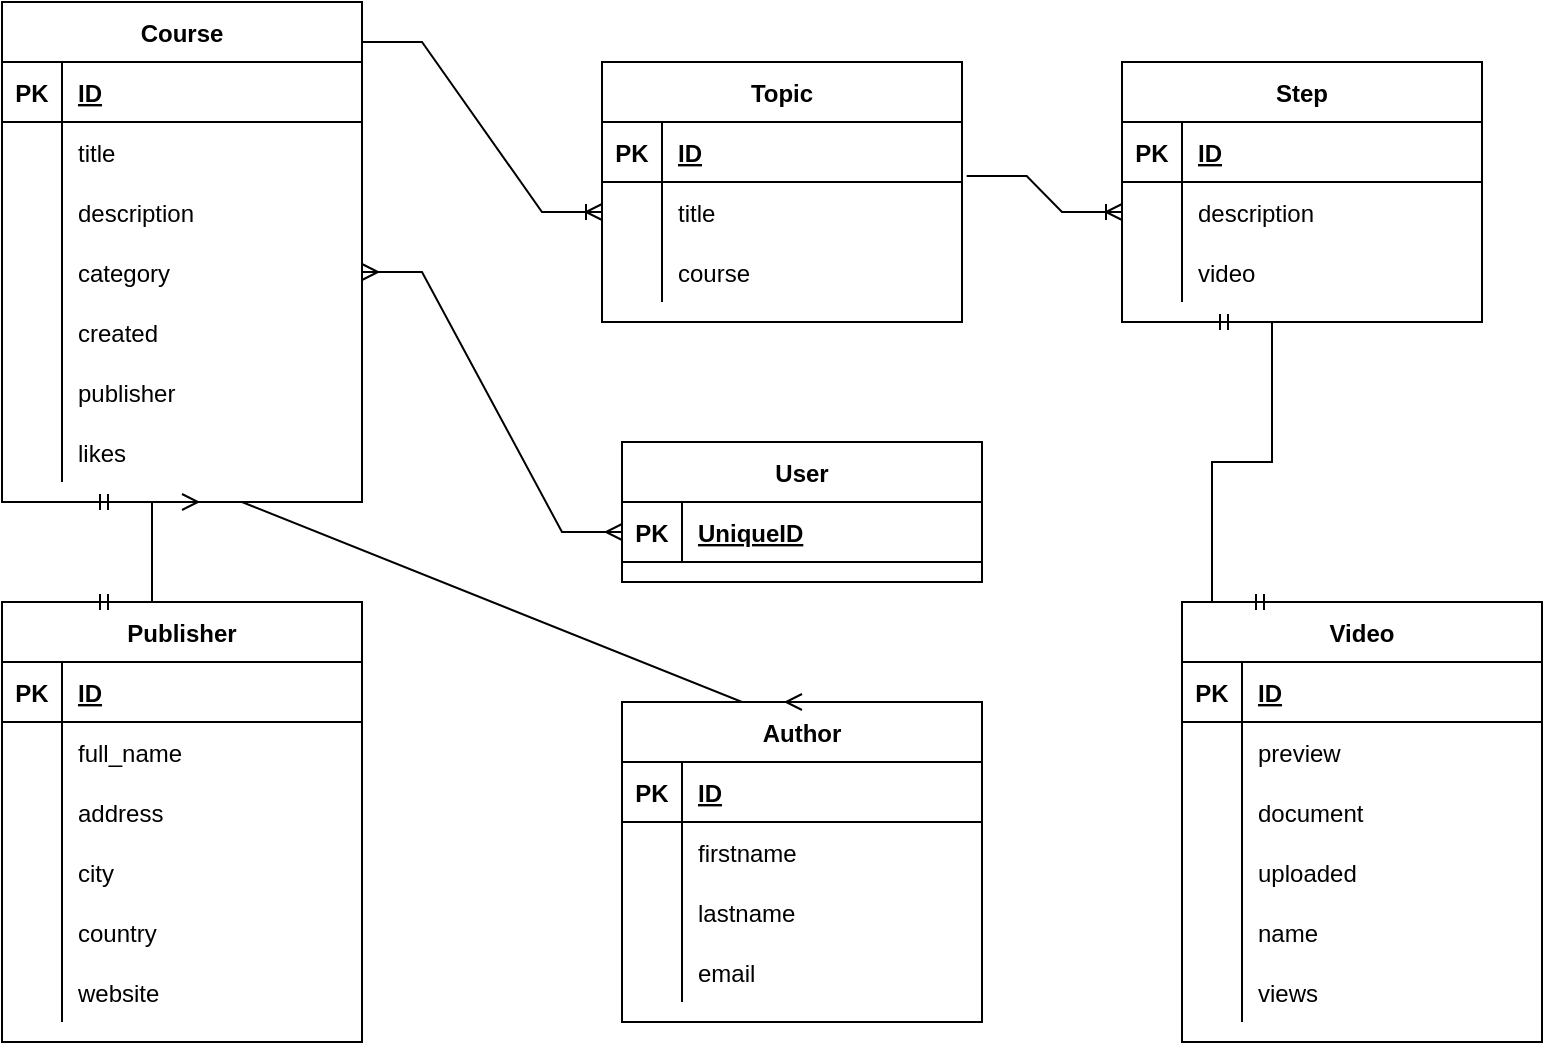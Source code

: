<mxfile version="18.0.0" type="github">
  <diagram id="31JchUghh7xMWjv64xcU" name="Page-1">
    <mxGraphModel dx="1038" dy="584" grid="1" gridSize="10" guides="1" tooltips="1" connect="1" arrows="1" fold="1" page="1" pageScale="1" pageWidth="850" pageHeight="1100" math="0" shadow="0">
      <root>
        <mxCell id="0" />
        <mxCell id="1" parent="0" />
        <mxCell id="lIqub98OcKJCfehz30Aa-1" value="Course" style="shape=table;startSize=30;container=1;collapsible=1;childLayout=tableLayout;fixedRows=1;rowLines=0;fontStyle=1;align=center;resizeLast=1;" parent="1" vertex="1">
          <mxGeometry x="50" y="70" width="180" height="250" as="geometry" />
        </mxCell>
        <mxCell id="lIqub98OcKJCfehz30Aa-2" value="" style="shape=tableRow;horizontal=0;startSize=0;swimlaneHead=0;swimlaneBody=0;fillColor=none;collapsible=0;dropTarget=0;points=[[0,0.5],[1,0.5]];portConstraint=eastwest;top=0;left=0;right=0;bottom=1;" parent="lIqub98OcKJCfehz30Aa-1" vertex="1">
          <mxGeometry y="30" width="180" height="30" as="geometry" />
        </mxCell>
        <mxCell id="lIqub98OcKJCfehz30Aa-3" value="PK" style="shape=partialRectangle;connectable=0;fillColor=none;top=0;left=0;bottom=0;right=0;fontStyle=1;overflow=hidden;" parent="lIqub98OcKJCfehz30Aa-2" vertex="1">
          <mxGeometry width="30" height="30" as="geometry">
            <mxRectangle width="30" height="30" as="alternateBounds" />
          </mxGeometry>
        </mxCell>
        <mxCell id="lIqub98OcKJCfehz30Aa-4" value="ID" style="shape=partialRectangle;connectable=0;fillColor=none;top=0;left=0;bottom=0;right=0;align=left;spacingLeft=6;fontStyle=5;overflow=hidden;" parent="lIqub98OcKJCfehz30Aa-2" vertex="1">
          <mxGeometry x="30" width="150" height="30" as="geometry">
            <mxRectangle width="150" height="30" as="alternateBounds" />
          </mxGeometry>
        </mxCell>
        <mxCell id="lIqub98OcKJCfehz30Aa-5" value="" style="shape=tableRow;horizontal=0;startSize=0;swimlaneHead=0;swimlaneBody=0;fillColor=none;collapsible=0;dropTarget=0;points=[[0,0.5],[1,0.5]];portConstraint=eastwest;top=0;left=0;right=0;bottom=0;" parent="lIqub98OcKJCfehz30Aa-1" vertex="1">
          <mxGeometry y="60" width="180" height="30" as="geometry" />
        </mxCell>
        <mxCell id="lIqub98OcKJCfehz30Aa-6" value="" style="shape=partialRectangle;connectable=0;fillColor=none;top=0;left=0;bottom=0;right=0;editable=1;overflow=hidden;" parent="lIqub98OcKJCfehz30Aa-5" vertex="1">
          <mxGeometry width="30" height="30" as="geometry">
            <mxRectangle width="30" height="30" as="alternateBounds" />
          </mxGeometry>
        </mxCell>
        <mxCell id="lIqub98OcKJCfehz30Aa-7" value="title" style="shape=partialRectangle;connectable=0;fillColor=none;top=0;left=0;bottom=0;right=0;align=left;spacingLeft=6;overflow=hidden;" parent="lIqub98OcKJCfehz30Aa-5" vertex="1">
          <mxGeometry x="30" width="150" height="30" as="geometry">
            <mxRectangle width="150" height="30" as="alternateBounds" />
          </mxGeometry>
        </mxCell>
        <mxCell id="lIqub98OcKJCfehz30Aa-8" value="" style="shape=tableRow;horizontal=0;startSize=0;swimlaneHead=0;swimlaneBody=0;fillColor=none;collapsible=0;dropTarget=0;points=[[0,0.5],[1,0.5]];portConstraint=eastwest;top=0;left=0;right=0;bottom=0;" parent="lIqub98OcKJCfehz30Aa-1" vertex="1">
          <mxGeometry y="90" width="180" height="30" as="geometry" />
        </mxCell>
        <mxCell id="lIqub98OcKJCfehz30Aa-9" value="" style="shape=partialRectangle;connectable=0;fillColor=none;top=0;left=0;bottom=0;right=0;editable=1;overflow=hidden;" parent="lIqub98OcKJCfehz30Aa-8" vertex="1">
          <mxGeometry width="30" height="30" as="geometry">
            <mxRectangle width="30" height="30" as="alternateBounds" />
          </mxGeometry>
        </mxCell>
        <mxCell id="lIqub98OcKJCfehz30Aa-10" value="description" style="shape=partialRectangle;connectable=0;fillColor=none;top=0;left=0;bottom=0;right=0;align=left;spacingLeft=6;overflow=hidden;" parent="lIqub98OcKJCfehz30Aa-8" vertex="1">
          <mxGeometry x="30" width="150" height="30" as="geometry">
            <mxRectangle width="150" height="30" as="alternateBounds" />
          </mxGeometry>
        </mxCell>
        <mxCell id="lIqub98OcKJCfehz30Aa-11" value="" style="shape=tableRow;horizontal=0;startSize=0;swimlaneHead=0;swimlaneBody=0;fillColor=none;collapsible=0;dropTarget=0;points=[[0,0.5],[1,0.5]];portConstraint=eastwest;top=0;left=0;right=0;bottom=0;" parent="lIqub98OcKJCfehz30Aa-1" vertex="1">
          <mxGeometry y="120" width="180" height="30" as="geometry" />
        </mxCell>
        <mxCell id="lIqub98OcKJCfehz30Aa-12" value="" style="shape=partialRectangle;connectable=0;fillColor=none;top=0;left=0;bottom=0;right=0;editable=1;overflow=hidden;" parent="lIqub98OcKJCfehz30Aa-11" vertex="1">
          <mxGeometry width="30" height="30" as="geometry">
            <mxRectangle width="30" height="30" as="alternateBounds" />
          </mxGeometry>
        </mxCell>
        <mxCell id="lIqub98OcKJCfehz30Aa-13" value="category" style="shape=partialRectangle;connectable=0;fillColor=none;top=0;left=0;bottom=0;right=0;align=left;spacingLeft=6;overflow=hidden;" parent="lIqub98OcKJCfehz30Aa-11" vertex="1">
          <mxGeometry x="30" width="150" height="30" as="geometry">
            <mxRectangle width="150" height="30" as="alternateBounds" />
          </mxGeometry>
        </mxCell>
        <mxCell id="lIqub98OcKJCfehz30Aa-55" style="shape=tableRow;horizontal=0;startSize=0;swimlaneHead=0;swimlaneBody=0;fillColor=none;collapsible=0;dropTarget=0;points=[[0,0.5],[1,0.5]];portConstraint=eastwest;top=0;left=0;right=0;bottom=0;" parent="lIqub98OcKJCfehz30Aa-1" vertex="1">
          <mxGeometry y="150" width="180" height="30" as="geometry" />
        </mxCell>
        <mxCell id="lIqub98OcKJCfehz30Aa-56" style="shape=partialRectangle;connectable=0;fillColor=none;top=0;left=0;bottom=0;right=0;editable=1;overflow=hidden;" parent="lIqub98OcKJCfehz30Aa-55" vertex="1">
          <mxGeometry width="30" height="30" as="geometry">
            <mxRectangle width="30" height="30" as="alternateBounds" />
          </mxGeometry>
        </mxCell>
        <mxCell id="lIqub98OcKJCfehz30Aa-57" value="created" style="shape=partialRectangle;connectable=0;fillColor=none;top=0;left=0;bottom=0;right=0;align=left;spacingLeft=6;overflow=hidden;" parent="lIqub98OcKJCfehz30Aa-55" vertex="1">
          <mxGeometry x="30" width="150" height="30" as="geometry">
            <mxRectangle width="150" height="30" as="alternateBounds" />
          </mxGeometry>
        </mxCell>
        <mxCell id="lIqub98OcKJCfehz30Aa-61" style="shape=tableRow;horizontal=0;startSize=0;swimlaneHead=0;swimlaneBody=0;fillColor=none;collapsible=0;dropTarget=0;points=[[0,0.5],[1,0.5]];portConstraint=eastwest;top=0;left=0;right=0;bottom=0;" parent="lIqub98OcKJCfehz30Aa-1" vertex="1">
          <mxGeometry y="180" width="180" height="30" as="geometry" />
        </mxCell>
        <mxCell id="lIqub98OcKJCfehz30Aa-62" style="shape=partialRectangle;connectable=0;fillColor=none;top=0;left=0;bottom=0;right=0;editable=1;overflow=hidden;" parent="lIqub98OcKJCfehz30Aa-61" vertex="1">
          <mxGeometry width="30" height="30" as="geometry">
            <mxRectangle width="30" height="30" as="alternateBounds" />
          </mxGeometry>
        </mxCell>
        <mxCell id="lIqub98OcKJCfehz30Aa-63" value="publisher" style="shape=partialRectangle;connectable=0;fillColor=none;top=0;left=0;bottom=0;right=0;align=left;spacingLeft=6;overflow=hidden;" parent="lIqub98OcKJCfehz30Aa-61" vertex="1">
          <mxGeometry x="30" width="150" height="30" as="geometry">
            <mxRectangle width="150" height="30" as="alternateBounds" />
          </mxGeometry>
        </mxCell>
        <mxCell id="lIqub98OcKJCfehz30Aa-133" style="shape=tableRow;horizontal=0;startSize=0;swimlaneHead=0;swimlaneBody=0;fillColor=none;collapsible=0;dropTarget=0;points=[[0,0.5],[1,0.5]];portConstraint=eastwest;top=0;left=0;right=0;bottom=0;" parent="lIqub98OcKJCfehz30Aa-1" vertex="1">
          <mxGeometry y="210" width="180" height="30" as="geometry" />
        </mxCell>
        <mxCell id="lIqub98OcKJCfehz30Aa-134" style="shape=partialRectangle;connectable=0;fillColor=none;top=0;left=0;bottom=0;right=0;editable=1;overflow=hidden;" parent="lIqub98OcKJCfehz30Aa-133" vertex="1">
          <mxGeometry width="30" height="30" as="geometry">
            <mxRectangle width="30" height="30" as="alternateBounds" />
          </mxGeometry>
        </mxCell>
        <mxCell id="lIqub98OcKJCfehz30Aa-135" value="likes" style="shape=partialRectangle;connectable=0;fillColor=none;top=0;left=0;bottom=0;right=0;align=left;spacingLeft=6;overflow=hidden;" parent="lIqub98OcKJCfehz30Aa-133" vertex="1">
          <mxGeometry x="30" width="150" height="30" as="geometry">
            <mxRectangle width="150" height="30" as="alternateBounds" />
          </mxGeometry>
        </mxCell>
        <mxCell id="lIqub98OcKJCfehz30Aa-14" value="Topic" style="shape=table;startSize=30;container=1;collapsible=1;childLayout=tableLayout;fixedRows=1;rowLines=0;fontStyle=1;align=center;resizeLast=1;" parent="1" vertex="1">
          <mxGeometry x="350" y="100" width="180" height="130" as="geometry" />
        </mxCell>
        <mxCell id="lIqub98OcKJCfehz30Aa-15" value="" style="shape=tableRow;horizontal=0;startSize=0;swimlaneHead=0;swimlaneBody=0;fillColor=none;collapsible=0;dropTarget=0;points=[[0,0.5],[1,0.5]];portConstraint=eastwest;top=0;left=0;right=0;bottom=1;" parent="lIqub98OcKJCfehz30Aa-14" vertex="1">
          <mxGeometry y="30" width="180" height="30" as="geometry" />
        </mxCell>
        <mxCell id="lIqub98OcKJCfehz30Aa-16" value="PK" style="shape=partialRectangle;connectable=0;fillColor=none;top=0;left=0;bottom=0;right=0;fontStyle=1;overflow=hidden;" parent="lIqub98OcKJCfehz30Aa-15" vertex="1">
          <mxGeometry width="30" height="30" as="geometry">
            <mxRectangle width="30" height="30" as="alternateBounds" />
          </mxGeometry>
        </mxCell>
        <mxCell id="lIqub98OcKJCfehz30Aa-17" value="ID" style="shape=partialRectangle;connectable=0;fillColor=none;top=0;left=0;bottom=0;right=0;align=left;spacingLeft=6;fontStyle=5;overflow=hidden;" parent="lIqub98OcKJCfehz30Aa-15" vertex="1">
          <mxGeometry x="30" width="150" height="30" as="geometry">
            <mxRectangle width="150" height="30" as="alternateBounds" />
          </mxGeometry>
        </mxCell>
        <mxCell id="lIqub98OcKJCfehz30Aa-18" value="" style="shape=tableRow;horizontal=0;startSize=0;swimlaneHead=0;swimlaneBody=0;fillColor=none;collapsible=0;dropTarget=0;points=[[0,0.5],[1,0.5]];portConstraint=eastwest;top=0;left=0;right=0;bottom=0;" parent="lIqub98OcKJCfehz30Aa-14" vertex="1">
          <mxGeometry y="60" width="180" height="30" as="geometry" />
        </mxCell>
        <mxCell id="lIqub98OcKJCfehz30Aa-19" value="" style="shape=partialRectangle;connectable=0;fillColor=none;top=0;left=0;bottom=0;right=0;editable=1;overflow=hidden;" parent="lIqub98OcKJCfehz30Aa-18" vertex="1">
          <mxGeometry width="30" height="30" as="geometry">
            <mxRectangle width="30" height="30" as="alternateBounds" />
          </mxGeometry>
        </mxCell>
        <mxCell id="lIqub98OcKJCfehz30Aa-20" value="title" style="shape=partialRectangle;connectable=0;fillColor=none;top=0;left=0;bottom=0;right=0;align=left;spacingLeft=6;overflow=hidden;" parent="lIqub98OcKJCfehz30Aa-18" vertex="1">
          <mxGeometry x="30" width="150" height="30" as="geometry">
            <mxRectangle width="150" height="30" as="alternateBounds" />
          </mxGeometry>
        </mxCell>
        <mxCell id="lIqub98OcKJCfehz30Aa-58" style="shape=tableRow;horizontal=0;startSize=0;swimlaneHead=0;swimlaneBody=0;fillColor=none;collapsible=0;dropTarget=0;points=[[0,0.5],[1,0.5]];portConstraint=eastwest;top=0;left=0;right=0;bottom=0;" parent="lIqub98OcKJCfehz30Aa-14" vertex="1">
          <mxGeometry y="90" width="180" height="30" as="geometry" />
        </mxCell>
        <mxCell id="lIqub98OcKJCfehz30Aa-59" style="shape=partialRectangle;connectable=0;fillColor=none;top=0;left=0;bottom=0;right=0;editable=1;overflow=hidden;" parent="lIqub98OcKJCfehz30Aa-58" vertex="1">
          <mxGeometry width="30" height="30" as="geometry">
            <mxRectangle width="30" height="30" as="alternateBounds" />
          </mxGeometry>
        </mxCell>
        <mxCell id="lIqub98OcKJCfehz30Aa-60" value="course" style="shape=partialRectangle;connectable=0;fillColor=none;top=0;left=0;bottom=0;right=0;align=left;spacingLeft=6;overflow=hidden;" parent="lIqub98OcKJCfehz30Aa-58" vertex="1">
          <mxGeometry x="30" width="150" height="30" as="geometry">
            <mxRectangle width="150" height="30" as="alternateBounds" />
          </mxGeometry>
        </mxCell>
        <mxCell id="lIqub98OcKJCfehz30Aa-27" value="Step" style="shape=table;startSize=30;container=1;collapsible=1;childLayout=tableLayout;fixedRows=1;rowLines=0;fontStyle=1;align=center;resizeLast=1;" parent="1" vertex="1">
          <mxGeometry x="610" y="100" width="180" height="130" as="geometry" />
        </mxCell>
        <mxCell id="lIqub98OcKJCfehz30Aa-28" value="" style="shape=tableRow;horizontal=0;startSize=0;swimlaneHead=0;swimlaneBody=0;fillColor=none;collapsible=0;dropTarget=0;points=[[0,0.5],[1,0.5]];portConstraint=eastwest;top=0;left=0;right=0;bottom=1;" parent="lIqub98OcKJCfehz30Aa-27" vertex="1">
          <mxGeometry y="30" width="180" height="30" as="geometry" />
        </mxCell>
        <mxCell id="lIqub98OcKJCfehz30Aa-29" value="PK" style="shape=partialRectangle;connectable=0;fillColor=none;top=0;left=0;bottom=0;right=0;fontStyle=1;overflow=hidden;" parent="lIqub98OcKJCfehz30Aa-28" vertex="1">
          <mxGeometry width="30" height="30" as="geometry">
            <mxRectangle width="30" height="30" as="alternateBounds" />
          </mxGeometry>
        </mxCell>
        <mxCell id="lIqub98OcKJCfehz30Aa-30" value="ID" style="shape=partialRectangle;connectable=0;fillColor=none;top=0;left=0;bottom=0;right=0;align=left;spacingLeft=6;fontStyle=5;overflow=hidden;" parent="lIqub98OcKJCfehz30Aa-28" vertex="1">
          <mxGeometry x="30" width="150" height="30" as="geometry">
            <mxRectangle width="150" height="30" as="alternateBounds" />
          </mxGeometry>
        </mxCell>
        <mxCell id="lIqub98OcKJCfehz30Aa-31" value="" style="shape=tableRow;horizontal=0;startSize=0;swimlaneHead=0;swimlaneBody=0;fillColor=none;collapsible=0;dropTarget=0;points=[[0,0.5],[1,0.5]];portConstraint=eastwest;top=0;left=0;right=0;bottom=0;" parent="lIqub98OcKJCfehz30Aa-27" vertex="1">
          <mxGeometry y="60" width="180" height="30" as="geometry" />
        </mxCell>
        <mxCell id="lIqub98OcKJCfehz30Aa-32" value="" style="shape=partialRectangle;connectable=0;fillColor=none;top=0;left=0;bottom=0;right=0;editable=1;overflow=hidden;" parent="lIqub98OcKJCfehz30Aa-31" vertex="1">
          <mxGeometry width="30" height="30" as="geometry">
            <mxRectangle width="30" height="30" as="alternateBounds" />
          </mxGeometry>
        </mxCell>
        <mxCell id="lIqub98OcKJCfehz30Aa-33" value="description" style="shape=partialRectangle;connectable=0;fillColor=none;top=0;left=0;bottom=0;right=0;align=left;spacingLeft=6;overflow=hidden;" parent="lIqub98OcKJCfehz30Aa-31" vertex="1">
          <mxGeometry x="30" width="150" height="30" as="geometry">
            <mxRectangle width="150" height="30" as="alternateBounds" />
          </mxGeometry>
        </mxCell>
        <mxCell id="lIqub98OcKJCfehz30Aa-34" value="" style="shape=tableRow;horizontal=0;startSize=0;swimlaneHead=0;swimlaneBody=0;fillColor=none;collapsible=0;dropTarget=0;points=[[0,0.5],[1,0.5]];portConstraint=eastwest;top=0;left=0;right=0;bottom=0;" parent="lIqub98OcKJCfehz30Aa-27" vertex="1">
          <mxGeometry y="90" width="180" height="30" as="geometry" />
        </mxCell>
        <mxCell id="lIqub98OcKJCfehz30Aa-35" value="" style="shape=partialRectangle;connectable=0;fillColor=none;top=0;left=0;bottom=0;right=0;editable=1;overflow=hidden;" parent="lIqub98OcKJCfehz30Aa-34" vertex="1">
          <mxGeometry width="30" height="30" as="geometry">
            <mxRectangle width="30" height="30" as="alternateBounds" />
          </mxGeometry>
        </mxCell>
        <mxCell id="lIqub98OcKJCfehz30Aa-36" value="video" style="shape=partialRectangle;connectable=0;fillColor=none;top=0;left=0;bottom=0;right=0;align=left;spacingLeft=6;overflow=hidden;" parent="lIqub98OcKJCfehz30Aa-34" vertex="1">
          <mxGeometry x="30" width="150" height="30" as="geometry">
            <mxRectangle width="150" height="30" as="alternateBounds" />
          </mxGeometry>
        </mxCell>
        <mxCell id="lIqub98OcKJCfehz30Aa-64" value="Publisher" style="shape=table;startSize=30;container=1;collapsible=1;childLayout=tableLayout;fixedRows=1;rowLines=0;fontStyle=1;align=center;resizeLast=1;" parent="1" vertex="1">
          <mxGeometry x="50" y="370" width="180" height="220" as="geometry" />
        </mxCell>
        <mxCell id="lIqub98OcKJCfehz30Aa-65" value="" style="shape=tableRow;horizontal=0;startSize=0;swimlaneHead=0;swimlaneBody=0;fillColor=none;collapsible=0;dropTarget=0;points=[[0,0.5],[1,0.5]];portConstraint=eastwest;top=0;left=0;right=0;bottom=1;" parent="lIqub98OcKJCfehz30Aa-64" vertex="1">
          <mxGeometry y="30" width="180" height="30" as="geometry" />
        </mxCell>
        <mxCell id="lIqub98OcKJCfehz30Aa-66" value="PK" style="shape=partialRectangle;connectable=0;fillColor=none;top=0;left=0;bottom=0;right=0;fontStyle=1;overflow=hidden;" parent="lIqub98OcKJCfehz30Aa-65" vertex="1">
          <mxGeometry width="30" height="30" as="geometry">
            <mxRectangle width="30" height="30" as="alternateBounds" />
          </mxGeometry>
        </mxCell>
        <mxCell id="lIqub98OcKJCfehz30Aa-67" value="ID" style="shape=partialRectangle;connectable=0;fillColor=none;top=0;left=0;bottom=0;right=0;align=left;spacingLeft=6;fontStyle=5;overflow=hidden;" parent="lIqub98OcKJCfehz30Aa-65" vertex="1">
          <mxGeometry x="30" width="150" height="30" as="geometry">
            <mxRectangle width="150" height="30" as="alternateBounds" />
          </mxGeometry>
        </mxCell>
        <mxCell id="lIqub98OcKJCfehz30Aa-68" value="" style="shape=tableRow;horizontal=0;startSize=0;swimlaneHead=0;swimlaneBody=0;fillColor=none;collapsible=0;dropTarget=0;points=[[0,0.5],[1,0.5]];portConstraint=eastwest;top=0;left=0;right=0;bottom=0;" parent="lIqub98OcKJCfehz30Aa-64" vertex="1">
          <mxGeometry y="60" width="180" height="30" as="geometry" />
        </mxCell>
        <mxCell id="lIqub98OcKJCfehz30Aa-69" value="" style="shape=partialRectangle;connectable=0;fillColor=none;top=0;left=0;bottom=0;right=0;editable=1;overflow=hidden;" parent="lIqub98OcKJCfehz30Aa-68" vertex="1">
          <mxGeometry width="30" height="30" as="geometry">
            <mxRectangle width="30" height="30" as="alternateBounds" />
          </mxGeometry>
        </mxCell>
        <mxCell id="lIqub98OcKJCfehz30Aa-70" value="full_name" style="shape=partialRectangle;connectable=0;fillColor=none;top=0;left=0;bottom=0;right=0;align=left;spacingLeft=6;overflow=hidden;" parent="lIqub98OcKJCfehz30Aa-68" vertex="1">
          <mxGeometry x="30" width="150" height="30" as="geometry">
            <mxRectangle width="150" height="30" as="alternateBounds" />
          </mxGeometry>
        </mxCell>
        <mxCell id="lIqub98OcKJCfehz30Aa-71" value="" style="shape=tableRow;horizontal=0;startSize=0;swimlaneHead=0;swimlaneBody=0;fillColor=none;collapsible=0;dropTarget=0;points=[[0,0.5],[1,0.5]];portConstraint=eastwest;top=0;left=0;right=0;bottom=0;" parent="lIqub98OcKJCfehz30Aa-64" vertex="1">
          <mxGeometry y="90" width="180" height="30" as="geometry" />
        </mxCell>
        <mxCell id="lIqub98OcKJCfehz30Aa-72" value="" style="shape=partialRectangle;connectable=0;fillColor=none;top=0;left=0;bottom=0;right=0;editable=1;overflow=hidden;" parent="lIqub98OcKJCfehz30Aa-71" vertex="1">
          <mxGeometry width="30" height="30" as="geometry">
            <mxRectangle width="30" height="30" as="alternateBounds" />
          </mxGeometry>
        </mxCell>
        <mxCell id="lIqub98OcKJCfehz30Aa-73" value="address" style="shape=partialRectangle;connectable=0;fillColor=none;top=0;left=0;bottom=0;right=0;align=left;spacingLeft=6;overflow=hidden;" parent="lIqub98OcKJCfehz30Aa-71" vertex="1">
          <mxGeometry x="30" width="150" height="30" as="geometry">
            <mxRectangle width="150" height="30" as="alternateBounds" />
          </mxGeometry>
        </mxCell>
        <mxCell id="lIqub98OcKJCfehz30Aa-74" value="" style="shape=tableRow;horizontal=0;startSize=0;swimlaneHead=0;swimlaneBody=0;fillColor=none;collapsible=0;dropTarget=0;points=[[0,0.5],[1,0.5]];portConstraint=eastwest;top=0;left=0;right=0;bottom=0;" parent="lIqub98OcKJCfehz30Aa-64" vertex="1">
          <mxGeometry y="120" width="180" height="30" as="geometry" />
        </mxCell>
        <mxCell id="lIqub98OcKJCfehz30Aa-75" value="" style="shape=partialRectangle;connectable=0;fillColor=none;top=0;left=0;bottom=0;right=0;editable=1;overflow=hidden;" parent="lIqub98OcKJCfehz30Aa-74" vertex="1">
          <mxGeometry width="30" height="30" as="geometry">
            <mxRectangle width="30" height="30" as="alternateBounds" />
          </mxGeometry>
        </mxCell>
        <mxCell id="lIqub98OcKJCfehz30Aa-76" value="city" style="shape=partialRectangle;connectable=0;fillColor=none;top=0;left=0;bottom=0;right=0;align=left;spacingLeft=6;overflow=hidden;" parent="lIqub98OcKJCfehz30Aa-74" vertex="1">
          <mxGeometry x="30" width="150" height="30" as="geometry">
            <mxRectangle width="150" height="30" as="alternateBounds" />
          </mxGeometry>
        </mxCell>
        <mxCell id="lIqub98OcKJCfehz30Aa-106" style="shape=tableRow;horizontal=0;startSize=0;swimlaneHead=0;swimlaneBody=0;fillColor=none;collapsible=0;dropTarget=0;points=[[0,0.5],[1,0.5]];portConstraint=eastwest;top=0;left=0;right=0;bottom=0;" parent="lIqub98OcKJCfehz30Aa-64" vertex="1">
          <mxGeometry y="150" width="180" height="30" as="geometry" />
        </mxCell>
        <mxCell id="lIqub98OcKJCfehz30Aa-107" style="shape=partialRectangle;connectable=0;fillColor=none;top=0;left=0;bottom=0;right=0;editable=1;overflow=hidden;" parent="lIqub98OcKJCfehz30Aa-106" vertex="1">
          <mxGeometry width="30" height="30" as="geometry">
            <mxRectangle width="30" height="30" as="alternateBounds" />
          </mxGeometry>
        </mxCell>
        <mxCell id="lIqub98OcKJCfehz30Aa-108" value="country" style="shape=partialRectangle;connectable=0;fillColor=none;top=0;left=0;bottom=0;right=0;align=left;spacingLeft=6;overflow=hidden;" parent="lIqub98OcKJCfehz30Aa-106" vertex="1">
          <mxGeometry x="30" width="150" height="30" as="geometry">
            <mxRectangle width="150" height="30" as="alternateBounds" />
          </mxGeometry>
        </mxCell>
        <mxCell id="lIqub98OcKJCfehz30Aa-103" style="shape=tableRow;horizontal=0;startSize=0;swimlaneHead=0;swimlaneBody=0;fillColor=none;collapsible=0;dropTarget=0;points=[[0,0.5],[1,0.5]];portConstraint=eastwest;top=0;left=0;right=0;bottom=0;" parent="lIqub98OcKJCfehz30Aa-64" vertex="1">
          <mxGeometry y="180" width="180" height="30" as="geometry" />
        </mxCell>
        <mxCell id="lIqub98OcKJCfehz30Aa-104" style="shape=partialRectangle;connectable=0;fillColor=none;top=0;left=0;bottom=0;right=0;editable=1;overflow=hidden;" parent="lIqub98OcKJCfehz30Aa-103" vertex="1">
          <mxGeometry width="30" height="30" as="geometry">
            <mxRectangle width="30" height="30" as="alternateBounds" />
          </mxGeometry>
        </mxCell>
        <mxCell id="lIqub98OcKJCfehz30Aa-105" value="website" style="shape=partialRectangle;connectable=0;fillColor=none;top=0;left=0;bottom=0;right=0;align=left;spacingLeft=6;overflow=hidden;" parent="lIqub98OcKJCfehz30Aa-103" vertex="1">
          <mxGeometry x="30" width="150" height="30" as="geometry">
            <mxRectangle width="150" height="30" as="alternateBounds" />
          </mxGeometry>
        </mxCell>
        <mxCell id="lIqub98OcKJCfehz30Aa-77" value="Author" style="shape=table;startSize=30;container=1;collapsible=1;childLayout=tableLayout;fixedRows=1;rowLines=0;fontStyle=1;align=center;resizeLast=1;" parent="1" vertex="1">
          <mxGeometry x="360" y="420" width="180" height="160" as="geometry" />
        </mxCell>
        <mxCell id="lIqub98OcKJCfehz30Aa-78" value="" style="shape=tableRow;horizontal=0;startSize=0;swimlaneHead=0;swimlaneBody=0;fillColor=none;collapsible=0;dropTarget=0;points=[[0,0.5],[1,0.5]];portConstraint=eastwest;top=0;left=0;right=0;bottom=1;" parent="lIqub98OcKJCfehz30Aa-77" vertex="1">
          <mxGeometry y="30" width="180" height="30" as="geometry" />
        </mxCell>
        <mxCell id="lIqub98OcKJCfehz30Aa-79" value="PK" style="shape=partialRectangle;connectable=0;fillColor=none;top=0;left=0;bottom=0;right=0;fontStyle=1;overflow=hidden;" parent="lIqub98OcKJCfehz30Aa-78" vertex="1">
          <mxGeometry width="30" height="30" as="geometry">
            <mxRectangle width="30" height="30" as="alternateBounds" />
          </mxGeometry>
        </mxCell>
        <mxCell id="lIqub98OcKJCfehz30Aa-80" value="ID" style="shape=partialRectangle;connectable=0;fillColor=none;top=0;left=0;bottom=0;right=0;align=left;spacingLeft=6;fontStyle=5;overflow=hidden;" parent="lIqub98OcKJCfehz30Aa-78" vertex="1">
          <mxGeometry x="30" width="150" height="30" as="geometry">
            <mxRectangle width="150" height="30" as="alternateBounds" />
          </mxGeometry>
        </mxCell>
        <mxCell id="lIqub98OcKJCfehz30Aa-81" value="" style="shape=tableRow;horizontal=0;startSize=0;swimlaneHead=0;swimlaneBody=0;fillColor=none;collapsible=0;dropTarget=0;points=[[0,0.5],[1,0.5]];portConstraint=eastwest;top=0;left=0;right=0;bottom=0;" parent="lIqub98OcKJCfehz30Aa-77" vertex="1">
          <mxGeometry y="60" width="180" height="30" as="geometry" />
        </mxCell>
        <mxCell id="lIqub98OcKJCfehz30Aa-82" value="" style="shape=partialRectangle;connectable=0;fillColor=none;top=0;left=0;bottom=0;right=0;editable=1;overflow=hidden;" parent="lIqub98OcKJCfehz30Aa-81" vertex="1">
          <mxGeometry width="30" height="30" as="geometry">
            <mxRectangle width="30" height="30" as="alternateBounds" />
          </mxGeometry>
        </mxCell>
        <mxCell id="lIqub98OcKJCfehz30Aa-83" value="firstname" style="shape=partialRectangle;connectable=0;fillColor=none;top=0;left=0;bottom=0;right=0;align=left;spacingLeft=6;overflow=hidden;" parent="lIqub98OcKJCfehz30Aa-81" vertex="1">
          <mxGeometry x="30" width="150" height="30" as="geometry">
            <mxRectangle width="150" height="30" as="alternateBounds" />
          </mxGeometry>
        </mxCell>
        <mxCell id="lIqub98OcKJCfehz30Aa-84" value="" style="shape=tableRow;horizontal=0;startSize=0;swimlaneHead=0;swimlaneBody=0;fillColor=none;collapsible=0;dropTarget=0;points=[[0,0.5],[1,0.5]];portConstraint=eastwest;top=0;left=0;right=0;bottom=0;" parent="lIqub98OcKJCfehz30Aa-77" vertex="1">
          <mxGeometry y="90" width="180" height="30" as="geometry" />
        </mxCell>
        <mxCell id="lIqub98OcKJCfehz30Aa-85" value="" style="shape=partialRectangle;connectable=0;fillColor=none;top=0;left=0;bottom=0;right=0;editable=1;overflow=hidden;" parent="lIqub98OcKJCfehz30Aa-84" vertex="1">
          <mxGeometry width="30" height="30" as="geometry">
            <mxRectangle width="30" height="30" as="alternateBounds" />
          </mxGeometry>
        </mxCell>
        <mxCell id="lIqub98OcKJCfehz30Aa-86" value="lastname" style="shape=partialRectangle;connectable=0;fillColor=none;top=0;left=0;bottom=0;right=0;align=left;spacingLeft=6;overflow=hidden;" parent="lIqub98OcKJCfehz30Aa-84" vertex="1">
          <mxGeometry x="30" width="150" height="30" as="geometry">
            <mxRectangle width="150" height="30" as="alternateBounds" />
          </mxGeometry>
        </mxCell>
        <mxCell id="lIqub98OcKJCfehz30Aa-87" value="" style="shape=tableRow;horizontal=0;startSize=0;swimlaneHead=0;swimlaneBody=0;fillColor=none;collapsible=0;dropTarget=0;points=[[0,0.5],[1,0.5]];portConstraint=eastwest;top=0;left=0;right=0;bottom=0;" parent="lIqub98OcKJCfehz30Aa-77" vertex="1">
          <mxGeometry y="120" width="180" height="30" as="geometry" />
        </mxCell>
        <mxCell id="lIqub98OcKJCfehz30Aa-88" value="" style="shape=partialRectangle;connectable=0;fillColor=none;top=0;left=0;bottom=0;right=0;editable=1;overflow=hidden;" parent="lIqub98OcKJCfehz30Aa-87" vertex="1">
          <mxGeometry width="30" height="30" as="geometry">
            <mxRectangle width="30" height="30" as="alternateBounds" />
          </mxGeometry>
        </mxCell>
        <mxCell id="lIqub98OcKJCfehz30Aa-89" value="email" style="shape=partialRectangle;connectable=0;fillColor=none;top=0;left=0;bottom=0;right=0;align=left;spacingLeft=6;overflow=hidden;" parent="lIqub98OcKJCfehz30Aa-87" vertex="1">
          <mxGeometry x="30" width="150" height="30" as="geometry">
            <mxRectangle width="150" height="30" as="alternateBounds" />
          </mxGeometry>
        </mxCell>
        <mxCell id="lIqub98OcKJCfehz30Aa-90" value="Video" style="shape=table;startSize=30;container=1;collapsible=1;childLayout=tableLayout;fixedRows=1;rowLines=0;fontStyle=1;align=center;resizeLast=1;" parent="1" vertex="1">
          <mxGeometry x="640" y="370" width="180" height="220" as="geometry" />
        </mxCell>
        <mxCell id="lIqub98OcKJCfehz30Aa-91" value="" style="shape=tableRow;horizontal=0;startSize=0;swimlaneHead=0;swimlaneBody=0;fillColor=none;collapsible=0;dropTarget=0;points=[[0,0.5],[1,0.5]];portConstraint=eastwest;top=0;left=0;right=0;bottom=1;" parent="lIqub98OcKJCfehz30Aa-90" vertex="1">
          <mxGeometry y="30" width="180" height="30" as="geometry" />
        </mxCell>
        <mxCell id="lIqub98OcKJCfehz30Aa-92" value="PK" style="shape=partialRectangle;connectable=0;fillColor=none;top=0;left=0;bottom=0;right=0;fontStyle=1;overflow=hidden;" parent="lIqub98OcKJCfehz30Aa-91" vertex="1">
          <mxGeometry width="30" height="30" as="geometry">
            <mxRectangle width="30" height="30" as="alternateBounds" />
          </mxGeometry>
        </mxCell>
        <mxCell id="lIqub98OcKJCfehz30Aa-93" value="ID" style="shape=partialRectangle;connectable=0;fillColor=none;top=0;left=0;bottom=0;right=0;align=left;spacingLeft=6;fontStyle=5;overflow=hidden;" parent="lIqub98OcKJCfehz30Aa-91" vertex="1">
          <mxGeometry x="30" width="150" height="30" as="geometry">
            <mxRectangle width="150" height="30" as="alternateBounds" />
          </mxGeometry>
        </mxCell>
        <mxCell id="lIqub98OcKJCfehz30Aa-94" value="" style="shape=tableRow;horizontal=0;startSize=0;swimlaneHead=0;swimlaneBody=0;fillColor=none;collapsible=0;dropTarget=0;points=[[0,0.5],[1,0.5]];portConstraint=eastwest;top=0;left=0;right=0;bottom=0;" parent="lIqub98OcKJCfehz30Aa-90" vertex="1">
          <mxGeometry y="60" width="180" height="30" as="geometry" />
        </mxCell>
        <mxCell id="lIqub98OcKJCfehz30Aa-95" value="" style="shape=partialRectangle;connectable=0;fillColor=none;top=0;left=0;bottom=0;right=0;editable=1;overflow=hidden;" parent="lIqub98OcKJCfehz30Aa-94" vertex="1">
          <mxGeometry width="30" height="30" as="geometry">
            <mxRectangle width="30" height="30" as="alternateBounds" />
          </mxGeometry>
        </mxCell>
        <mxCell id="lIqub98OcKJCfehz30Aa-96" value="preview" style="shape=partialRectangle;connectable=0;fillColor=none;top=0;left=0;bottom=0;right=0;align=left;spacingLeft=6;overflow=hidden;" parent="lIqub98OcKJCfehz30Aa-94" vertex="1">
          <mxGeometry x="30" width="150" height="30" as="geometry">
            <mxRectangle width="150" height="30" as="alternateBounds" />
          </mxGeometry>
        </mxCell>
        <mxCell id="lIqub98OcKJCfehz30Aa-97" value="" style="shape=tableRow;horizontal=0;startSize=0;swimlaneHead=0;swimlaneBody=0;fillColor=none;collapsible=0;dropTarget=0;points=[[0,0.5],[1,0.5]];portConstraint=eastwest;top=0;left=0;right=0;bottom=0;" parent="lIqub98OcKJCfehz30Aa-90" vertex="1">
          <mxGeometry y="90" width="180" height="30" as="geometry" />
        </mxCell>
        <mxCell id="lIqub98OcKJCfehz30Aa-98" value="" style="shape=partialRectangle;connectable=0;fillColor=none;top=0;left=0;bottom=0;right=0;editable=1;overflow=hidden;" parent="lIqub98OcKJCfehz30Aa-97" vertex="1">
          <mxGeometry width="30" height="30" as="geometry">
            <mxRectangle width="30" height="30" as="alternateBounds" />
          </mxGeometry>
        </mxCell>
        <mxCell id="lIqub98OcKJCfehz30Aa-99" value="document" style="shape=partialRectangle;connectable=0;fillColor=none;top=0;left=0;bottom=0;right=0;align=left;spacingLeft=6;overflow=hidden;" parent="lIqub98OcKJCfehz30Aa-97" vertex="1">
          <mxGeometry x="30" width="150" height="30" as="geometry">
            <mxRectangle width="150" height="30" as="alternateBounds" />
          </mxGeometry>
        </mxCell>
        <mxCell id="lIqub98OcKJCfehz30Aa-100" value="" style="shape=tableRow;horizontal=0;startSize=0;swimlaneHead=0;swimlaneBody=0;fillColor=none;collapsible=0;dropTarget=0;points=[[0,0.5],[1,0.5]];portConstraint=eastwest;top=0;left=0;right=0;bottom=0;" parent="lIqub98OcKJCfehz30Aa-90" vertex="1">
          <mxGeometry y="120" width="180" height="30" as="geometry" />
        </mxCell>
        <mxCell id="lIqub98OcKJCfehz30Aa-101" value="" style="shape=partialRectangle;connectable=0;fillColor=none;top=0;left=0;bottom=0;right=0;editable=1;overflow=hidden;" parent="lIqub98OcKJCfehz30Aa-100" vertex="1">
          <mxGeometry width="30" height="30" as="geometry">
            <mxRectangle width="30" height="30" as="alternateBounds" />
          </mxGeometry>
        </mxCell>
        <mxCell id="lIqub98OcKJCfehz30Aa-102" value="uploaded" style="shape=partialRectangle;connectable=0;fillColor=none;top=0;left=0;bottom=0;right=0;align=left;spacingLeft=6;overflow=hidden;" parent="lIqub98OcKJCfehz30Aa-100" vertex="1">
          <mxGeometry x="30" width="150" height="30" as="geometry">
            <mxRectangle width="150" height="30" as="alternateBounds" />
          </mxGeometry>
        </mxCell>
        <mxCell id="lIqub98OcKJCfehz30Aa-115" style="shape=tableRow;horizontal=0;startSize=0;swimlaneHead=0;swimlaneBody=0;fillColor=none;collapsible=0;dropTarget=0;points=[[0,0.5],[1,0.5]];portConstraint=eastwest;top=0;left=0;right=0;bottom=0;" parent="lIqub98OcKJCfehz30Aa-90" vertex="1">
          <mxGeometry y="150" width="180" height="30" as="geometry" />
        </mxCell>
        <mxCell id="lIqub98OcKJCfehz30Aa-116" style="shape=partialRectangle;connectable=0;fillColor=none;top=0;left=0;bottom=0;right=0;editable=1;overflow=hidden;" parent="lIqub98OcKJCfehz30Aa-115" vertex="1">
          <mxGeometry width="30" height="30" as="geometry">
            <mxRectangle width="30" height="30" as="alternateBounds" />
          </mxGeometry>
        </mxCell>
        <mxCell id="lIqub98OcKJCfehz30Aa-117" value="name" style="shape=partialRectangle;connectable=0;fillColor=none;top=0;left=0;bottom=0;right=0;align=left;spacingLeft=6;overflow=hidden;" parent="lIqub98OcKJCfehz30Aa-115" vertex="1">
          <mxGeometry x="30" width="150" height="30" as="geometry">
            <mxRectangle width="150" height="30" as="alternateBounds" />
          </mxGeometry>
        </mxCell>
        <mxCell id="lIqub98OcKJCfehz30Aa-112" style="shape=tableRow;horizontal=0;startSize=0;swimlaneHead=0;swimlaneBody=0;fillColor=none;collapsible=0;dropTarget=0;points=[[0,0.5],[1,0.5]];portConstraint=eastwest;top=0;left=0;right=0;bottom=0;" parent="lIqub98OcKJCfehz30Aa-90" vertex="1">
          <mxGeometry y="180" width="180" height="30" as="geometry" />
        </mxCell>
        <mxCell id="lIqub98OcKJCfehz30Aa-113" style="shape=partialRectangle;connectable=0;fillColor=none;top=0;left=0;bottom=0;right=0;editable=1;overflow=hidden;" parent="lIqub98OcKJCfehz30Aa-112" vertex="1">
          <mxGeometry width="30" height="30" as="geometry">
            <mxRectangle width="30" height="30" as="alternateBounds" />
          </mxGeometry>
        </mxCell>
        <mxCell id="lIqub98OcKJCfehz30Aa-114" value="views" style="shape=partialRectangle;connectable=0;fillColor=none;top=0;left=0;bottom=0;right=0;align=left;spacingLeft=6;overflow=hidden;" parent="lIqub98OcKJCfehz30Aa-112" vertex="1">
          <mxGeometry x="30" width="150" height="30" as="geometry">
            <mxRectangle width="150" height="30" as="alternateBounds" />
          </mxGeometry>
        </mxCell>
        <mxCell id="lIqub98OcKJCfehz30Aa-119" value="User" style="shape=table;startSize=30;container=1;collapsible=1;childLayout=tableLayout;fixedRows=1;rowLines=0;fontStyle=1;align=center;resizeLast=1;" parent="1" vertex="1">
          <mxGeometry x="360" y="290" width="180" height="70" as="geometry" />
        </mxCell>
        <mxCell id="lIqub98OcKJCfehz30Aa-120" value="" style="shape=tableRow;horizontal=0;startSize=0;swimlaneHead=0;swimlaneBody=0;fillColor=none;collapsible=0;dropTarget=0;points=[[0,0.5],[1,0.5]];portConstraint=eastwest;top=0;left=0;right=0;bottom=1;" parent="lIqub98OcKJCfehz30Aa-119" vertex="1">
          <mxGeometry y="30" width="180" height="30" as="geometry" />
        </mxCell>
        <mxCell id="lIqub98OcKJCfehz30Aa-121" value="PK" style="shape=partialRectangle;connectable=0;fillColor=none;top=0;left=0;bottom=0;right=0;fontStyle=1;overflow=hidden;" parent="lIqub98OcKJCfehz30Aa-120" vertex="1">
          <mxGeometry width="30" height="30" as="geometry">
            <mxRectangle width="30" height="30" as="alternateBounds" />
          </mxGeometry>
        </mxCell>
        <mxCell id="lIqub98OcKJCfehz30Aa-122" value="UniqueID" style="shape=partialRectangle;connectable=0;fillColor=none;top=0;left=0;bottom=0;right=0;align=left;spacingLeft=6;fontStyle=5;overflow=hidden;" parent="lIqub98OcKJCfehz30Aa-120" vertex="1">
          <mxGeometry x="30" width="150" height="30" as="geometry">
            <mxRectangle width="150" height="30" as="alternateBounds" />
          </mxGeometry>
        </mxCell>
        <mxCell id="lIqub98OcKJCfehz30Aa-136" value="" style="edgeStyle=entityRelationEdgeStyle;fontSize=12;html=1;endArrow=ERmany;startArrow=ERmany;rounded=0;exitX=1;exitY=0.5;exitDx=0;exitDy=0;entryX=0;entryY=0.5;entryDx=0;entryDy=0;" parent="1" source="lIqub98OcKJCfehz30Aa-11" target="lIqub98OcKJCfehz30Aa-120" edge="1">
          <mxGeometry width="100" height="100" relative="1" as="geometry">
            <mxPoint x="230" y="350" as="sourcePoint" />
            <mxPoint x="330" y="250" as="targetPoint" />
          </mxGeometry>
        </mxCell>
        <mxCell id="lIqub98OcKJCfehz30Aa-137" value="" style="edgeStyle=entityRelationEdgeStyle;fontSize=12;html=1;endArrow=ERmany;startArrow=ERmany;rounded=0;exitX=0.5;exitY=1;exitDx=0;exitDy=0;entryX=0.5;entryY=0;entryDx=0;entryDy=0;" parent="1" source="lIqub98OcKJCfehz30Aa-1" target="lIqub98OcKJCfehz30Aa-77" edge="1">
          <mxGeometry width="100" height="100" relative="1" as="geometry">
            <mxPoint x="480" y="390" as="sourcePoint" />
            <mxPoint x="300" y="360" as="targetPoint" />
          </mxGeometry>
        </mxCell>
        <mxCell id="lIqub98OcKJCfehz30Aa-138" value="" style="edgeStyle=entityRelationEdgeStyle;fontSize=12;html=1;endArrow=ERmandOne;startArrow=ERmandOne;rounded=0;exitX=0.25;exitY=0;exitDx=0;exitDy=0;entryX=0.25;entryY=1;entryDx=0;entryDy=0;" parent="1" source="lIqub98OcKJCfehz30Aa-64" target="lIqub98OcKJCfehz30Aa-1" edge="1">
          <mxGeometry width="100" height="100" relative="1" as="geometry">
            <mxPoint x="480" y="390" as="sourcePoint" />
            <mxPoint x="580" y="290" as="targetPoint" />
          </mxGeometry>
        </mxCell>
        <mxCell id="lIqub98OcKJCfehz30Aa-140" value="" style="edgeStyle=entityRelationEdgeStyle;fontSize=12;html=1;endArrow=ERoneToMany;rounded=0;exitX=1;exitY=0.08;exitDx=0;exitDy=0;exitPerimeter=0;" parent="1" source="lIqub98OcKJCfehz30Aa-1" target="lIqub98OcKJCfehz30Aa-18" edge="1">
          <mxGeometry width="100" height="100" relative="1" as="geometry">
            <mxPoint x="480" y="390" as="sourcePoint" />
            <mxPoint x="440" y="90" as="targetPoint" />
          </mxGeometry>
        </mxCell>
        <mxCell id="lIqub98OcKJCfehz30Aa-142" value="" style="edgeStyle=entityRelationEdgeStyle;fontSize=12;html=1;endArrow=ERoneToMany;rounded=0;exitX=1.013;exitY=-0.1;exitDx=0;exitDy=0;exitPerimeter=0;entryX=0;entryY=0.5;entryDx=0;entryDy=0;" parent="1" source="lIqub98OcKJCfehz30Aa-18" target="lIqub98OcKJCfehz30Aa-31" edge="1">
          <mxGeometry width="100" height="100" relative="1" as="geometry">
            <mxPoint x="480" y="390" as="sourcePoint" />
            <mxPoint x="580" y="290" as="targetPoint" />
          </mxGeometry>
        </mxCell>
        <mxCell id="lIqub98OcKJCfehz30Aa-143" value="" style="edgeStyle=entityRelationEdgeStyle;fontSize=12;html=1;endArrow=ERmandOne;startArrow=ERmandOne;rounded=0;entryX=0.25;entryY=1;entryDx=0;entryDy=0;exitX=0.25;exitY=0;exitDx=0;exitDy=0;" parent="1" source="lIqub98OcKJCfehz30Aa-90" target="lIqub98OcKJCfehz30Aa-27" edge="1">
          <mxGeometry width="100" height="100" relative="1" as="geometry">
            <mxPoint x="490" y="430" as="sourcePoint" />
            <mxPoint x="730" y="270" as="targetPoint" />
          </mxGeometry>
        </mxCell>
      </root>
    </mxGraphModel>
  </diagram>
</mxfile>
